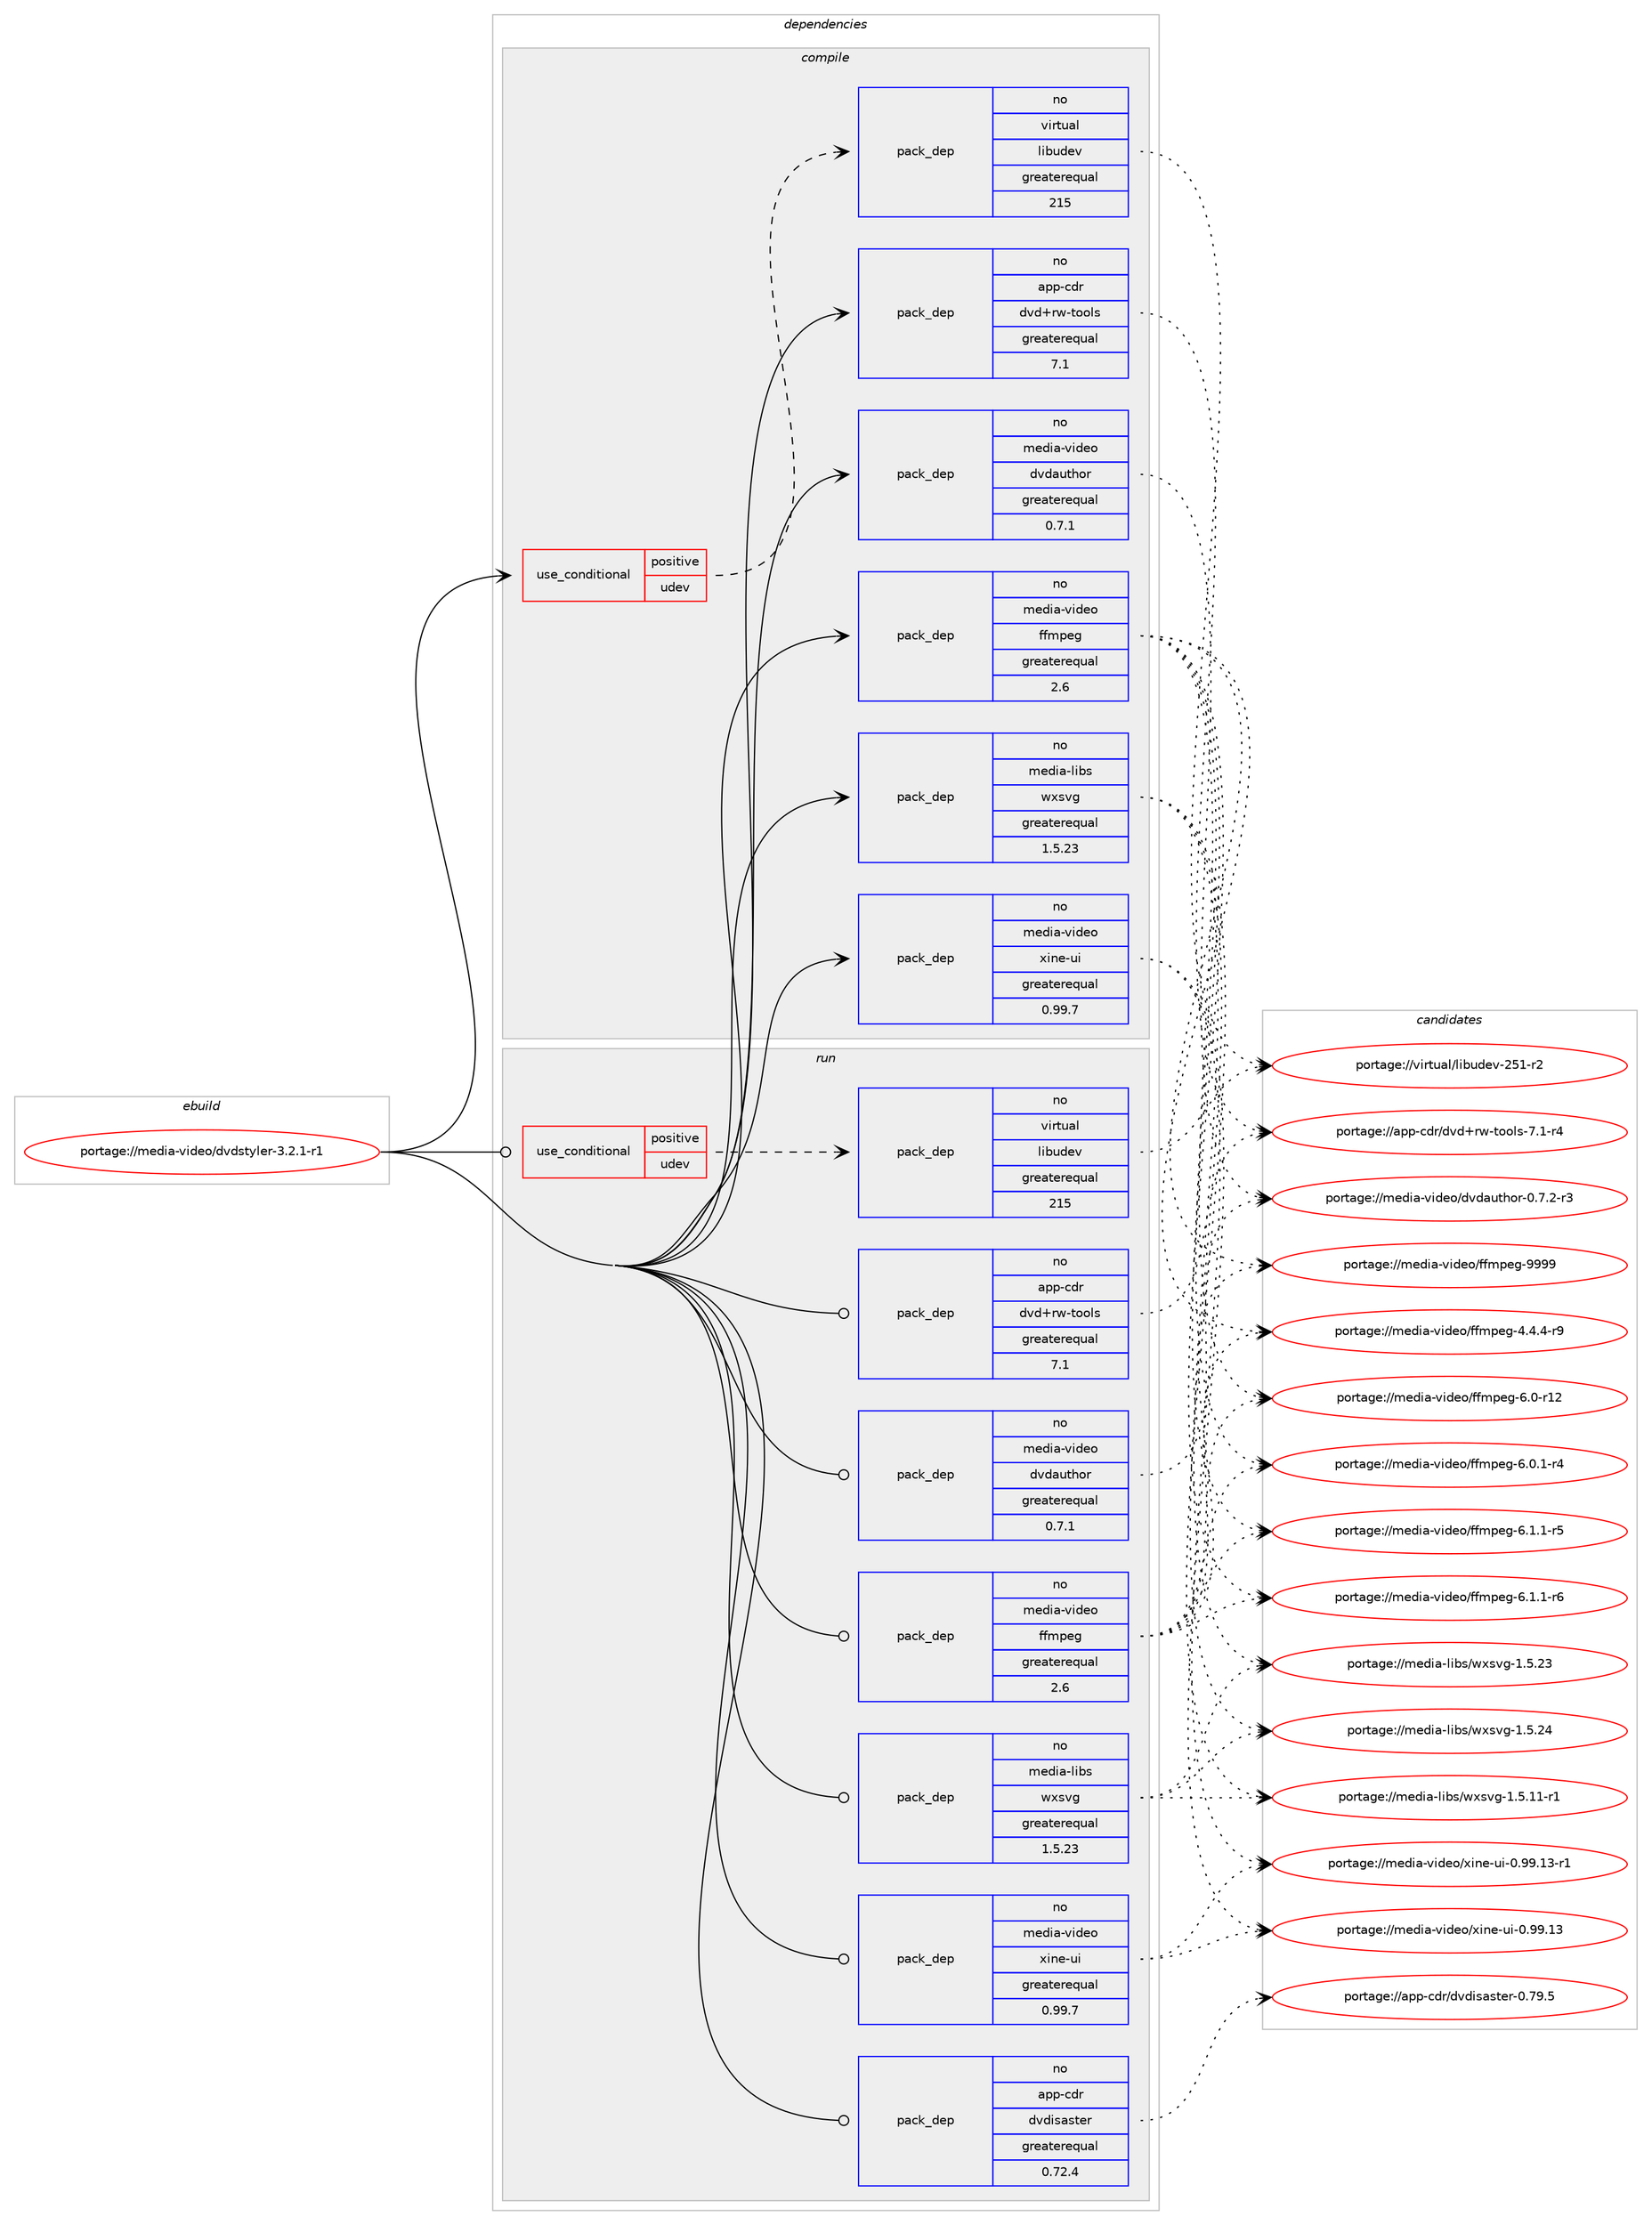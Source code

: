 digraph prolog {

# *************
# Graph options
# *************

newrank=true;
concentrate=true;
compound=true;
graph [rankdir=LR,fontname=Helvetica,fontsize=10,ranksep=1.5];#, ranksep=2.5, nodesep=0.2];
edge  [arrowhead=vee];
node  [fontname=Helvetica,fontsize=10];

# **********
# The ebuild
# **********

subgraph cluster_leftcol {
color=gray;
rank=same;
label=<<i>ebuild</i>>;
id [label="portage://media-video/dvdstyler-3.2.1-r1", color=red, width=4, href="../media-video/dvdstyler-3.2.1-r1.svg"];
}

# ****************
# The dependencies
# ****************

subgraph cluster_midcol {
color=gray;
label=<<i>dependencies</i>>;
subgraph cluster_compile {
fillcolor="#eeeeee";
style=filled;
label=<<i>compile</i>>;
subgraph cond80896 {
dependency167487 [label=<<TABLE BORDER="0" CELLBORDER="1" CELLSPACING="0" CELLPADDING="4"><TR><TD ROWSPAN="3" CELLPADDING="10">use_conditional</TD></TR><TR><TD>positive</TD></TR><TR><TD>udev</TD></TR></TABLE>>, shape=none, color=red];
subgraph pack84131 {
dependency167488 [label=<<TABLE BORDER="0" CELLBORDER="1" CELLSPACING="0" CELLPADDING="4" WIDTH="220"><TR><TD ROWSPAN="6" CELLPADDING="30">pack_dep</TD></TR><TR><TD WIDTH="110">no</TD></TR><TR><TD>virtual</TD></TR><TR><TD>libudev</TD></TR><TR><TD>greaterequal</TD></TR><TR><TD>215</TD></TR></TABLE>>, shape=none, color=blue];
}
dependency167487:e -> dependency167488:w [weight=20,style="dashed",arrowhead="vee"];
}
id:e -> dependency167487:w [weight=20,style="solid",arrowhead="vee"];
# *** BEGIN UNKNOWN DEPENDENCY TYPE (TODO) ***
# id -> package_dependency(portage://media-video/dvdstyler-3.2.1-r1,install,no,app-cdr,cdrtools,none,[,,],[],[])
# *** END UNKNOWN DEPENDENCY TYPE (TODO) ***

subgraph pack84132 {
dependency167489 [label=<<TABLE BORDER="0" CELLBORDER="1" CELLSPACING="0" CELLPADDING="4" WIDTH="220"><TR><TD ROWSPAN="6" CELLPADDING="30">pack_dep</TD></TR><TR><TD WIDTH="110">no</TD></TR><TR><TD>app-cdr</TD></TR><TR><TD>dvd+rw-tools</TD></TR><TR><TD>greaterequal</TD></TR><TR><TD>7.1</TD></TR></TABLE>>, shape=none, color=blue];
}
id:e -> dependency167489:w [weight=20,style="solid",arrowhead="vee"];
# *** BEGIN UNKNOWN DEPENDENCY TYPE (TODO) ***
# id -> package_dependency(portage://media-video/dvdstyler-3.2.1-r1,install,no,media-libs,libexif,none,[,,],any_same_slot,[])
# *** END UNKNOWN DEPENDENCY TYPE (TODO) ***

subgraph pack84133 {
dependency167490 [label=<<TABLE BORDER="0" CELLBORDER="1" CELLSPACING="0" CELLPADDING="4" WIDTH="220"><TR><TD ROWSPAN="6" CELLPADDING="30">pack_dep</TD></TR><TR><TD WIDTH="110">no</TD></TR><TR><TD>media-libs</TD></TR><TR><TD>wxsvg</TD></TR><TR><TD>greaterequal</TD></TR><TR><TD>1.5.23</TD></TR></TABLE>>, shape=none, color=blue];
}
id:e -> dependency167490:w [weight=20,style="solid",arrowhead="vee"];
subgraph pack84134 {
dependency167491 [label=<<TABLE BORDER="0" CELLBORDER="1" CELLSPACING="0" CELLPADDING="4" WIDTH="220"><TR><TD ROWSPAN="6" CELLPADDING="30">pack_dep</TD></TR><TR><TD WIDTH="110">no</TD></TR><TR><TD>media-video</TD></TR><TR><TD>dvdauthor</TD></TR><TR><TD>greaterequal</TD></TR><TR><TD>0.7.1</TD></TR></TABLE>>, shape=none, color=blue];
}
id:e -> dependency167491:w [weight=20,style="solid",arrowhead="vee"];
subgraph pack84135 {
dependency167492 [label=<<TABLE BORDER="0" CELLBORDER="1" CELLSPACING="0" CELLPADDING="4" WIDTH="220"><TR><TD ROWSPAN="6" CELLPADDING="30">pack_dep</TD></TR><TR><TD WIDTH="110">no</TD></TR><TR><TD>media-video</TD></TR><TR><TD>ffmpeg</TD></TR><TR><TD>greaterequal</TD></TR><TR><TD>2.6</TD></TR></TABLE>>, shape=none, color=blue];
}
id:e -> dependency167492:w [weight=20,style="solid",arrowhead="vee"];
subgraph pack84136 {
dependency167493 [label=<<TABLE BORDER="0" CELLBORDER="1" CELLSPACING="0" CELLPADDING="4" WIDTH="220"><TR><TD ROWSPAN="6" CELLPADDING="30">pack_dep</TD></TR><TR><TD WIDTH="110">no</TD></TR><TR><TD>media-video</TD></TR><TR><TD>xine-ui</TD></TR><TR><TD>greaterequal</TD></TR><TR><TD>0.99.7</TD></TR></TABLE>>, shape=none, color=blue];
}
id:e -> dependency167493:w [weight=20,style="solid",arrowhead="vee"];
# *** BEGIN UNKNOWN DEPENDENCY TYPE (TODO) ***
# id -> package_dependency(portage://media-video/dvdstyler-3.2.1-r1,install,no,sys-apps,dbus,none,[,,],[],[])
# *** END UNKNOWN DEPENDENCY TYPE (TODO) ***

# *** BEGIN UNKNOWN DEPENDENCY TYPE (TODO) ***
# id -> package_dependency(portage://media-video/dvdstyler-3.2.1-r1,install,no,virtual,jpeg,none,[,,],[slot(0)],[])
# *** END UNKNOWN DEPENDENCY TYPE (TODO) ***

# *** BEGIN UNKNOWN DEPENDENCY TYPE (TODO) ***
# id -> package_dependency(portage://media-video/dvdstyler-3.2.1-r1,install,no,x11-libs,wxGTK,none,[,,],[slot(3.2-gtk3),equal],[use(enable(gstreamer),none),use(enable(X),none)])
# *** END UNKNOWN DEPENDENCY TYPE (TODO) ***

}
subgraph cluster_compileandrun {
fillcolor="#eeeeee";
style=filled;
label=<<i>compile and run</i>>;
}
subgraph cluster_run {
fillcolor="#eeeeee";
style=filled;
label=<<i>run</i>>;
subgraph cond80897 {
dependency167494 [label=<<TABLE BORDER="0" CELLBORDER="1" CELLSPACING="0" CELLPADDING="4"><TR><TD ROWSPAN="3" CELLPADDING="10">use_conditional</TD></TR><TR><TD>positive</TD></TR><TR><TD>udev</TD></TR></TABLE>>, shape=none, color=red];
subgraph pack84137 {
dependency167495 [label=<<TABLE BORDER="0" CELLBORDER="1" CELLSPACING="0" CELLPADDING="4" WIDTH="220"><TR><TD ROWSPAN="6" CELLPADDING="30">pack_dep</TD></TR><TR><TD WIDTH="110">no</TD></TR><TR><TD>virtual</TD></TR><TR><TD>libudev</TD></TR><TR><TD>greaterequal</TD></TR><TR><TD>215</TD></TR></TABLE>>, shape=none, color=blue];
}
dependency167494:e -> dependency167495:w [weight=20,style="dashed",arrowhead="vee"];
}
id:e -> dependency167494:w [weight=20,style="solid",arrowhead="odot"];
# *** BEGIN UNKNOWN DEPENDENCY TYPE (TODO) ***
# id -> package_dependency(portage://media-video/dvdstyler-3.2.1-r1,run,no,app-cdr,cdrtools,none,[,,],[],[])
# *** END UNKNOWN DEPENDENCY TYPE (TODO) ***

subgraph pack84138 {
dependency167496 [label=<<TABLE BORDER="0" CELLBORDER="1" CELLSPACING="0" CELLPADDING="4" WIDTH="220"><TR><TD ROWSPAN="6" CELLPADDING="30">pack_dep</TD></TR><TR><TD WIDTH="110">no</TD></TR><TR><TD>app-cdr</TD></TR><TR><TD>dvd+rw-tools</TD></TR><TR><TD>greaterequal</TD></TR><TR><TD>7.1</TD></TR></TABLE>>, shape=none, color=blue];
}
id:e -> dependency167496:w [weight=20,style="solid",arrowhead="odot"];
subgraph pack84139 {
dependency167497 [label=<<TABLE BORDER="0" CELLBORDER="1" CELLSPACING="0" CELLPADDING="4" WIDTH="220"><TR><TD ROWSPAN="6" CELLPADDING="30">pack_dep</TD></TR><TR><TD WIDTH="110">no</TD></TR><TR><TD>app-cdr</TD></TR><TR><TD>dvdisaster</TD></TR><TR><TD>greaterequal</TD></TR><TR><TD>0.72.4</TD></TR></TABLE>>, shape=none, color=blue];
}
id:e -> dependency167497:w [weight=20,style="solid",arrowhead="odot"];
# *** BEGIN UNKNOWN DEPENDENCY TYPE (TODO) ***
# id -> package_dependency(portage://media-video/dvdstyler-3.2.1-r1,run,no,media-libs,libexif,none,[,,],any_same_slot,[])
# *** END UNKNOWN DEPENDENCY TYPE (TODO) ***

subgraph pack84140 {
dependency167498 [label=<<TABLE BORDER="0" CELLBORDER="1" CELLSPACING="0" CELLPADDING="4" WIDTH="220"><TR><TD ROWSPAN="6" CELLPADDING="30">pack_dep</TD></TR><TR><TD WIDTH="110">no</TD></TR><TR><TD>media-libs</TD></TR><TR><TD>wxsvg</TD></TR><TR><TD>greaterequal</TD></TR><TR><TD>1.5.23</TD></TR></TABLE>>, shape=none, color=blue];
}
id:e -> dependency167498:w [weight=20,style="solid",arrowhead="odot"];
subgraph pack84141 {
dependency167499 [label=<<TABLE BORDER="0" CELLBORDER="1" CELLSPACING="0" CELLPADDING="4" WIDTH="220"><TR><TD ROWSPAN="6" CELLPADDING="30">pack_dep</TD></TR><TR><TD WIDTH="110">no</TD></TR><TR><TD>media-video</TD></TR><TR><TD>dvdauthor</TD></TR><TR><TD>greaterequal</TD></TR><TR><TD>0.7.1</TD></TR></TABLE>>, shape=none, color=blue];
}
id:e -> dependency167499:w [weight=20,style="solid",arrowhead="odot"];
subgraph pack84142 {
dependency167500 [label=<<TABLE BORDER="0" CELLBORDER="1" CELLSPACING="0" CELLPADDING="4" WIDTH="220"><TR><TD ROWSPAN="6" CELLPADDING="30">pack_dep</TD></TR><TR><TD WIDTH="110">no</TD></TR><TR><TD>media-video</TD></TR><TR><TD>ffmpeg</TD></TR><TR><TD>greaterequal</TD></TR><TR><TD>2.6</TD></TR></TABLE>>, shape=none, color=blue];
}
id:e -> dependency167500:w [weight=20,style="solid",arrowhead="odot"];
# *** BEGIN UNKNOWN DEPENDENCY TYPE (TODO) ***
# id -> package_dependency(portage://media-video/dvdstyler-3.2.1-r1,run,no,media-video,mjpegtools,none,[,,],[],[])
# *** END UNKNOWN DEPENDENCY TYPE (TODO) ***

subgraph pack84143 {
dependency167501 [label=<<TABLE BORDER="0" CELLBORDER="1" CELLSPACING="0" CELLPADDING="4" WIDTH="220"><TR><TD ROWSPAN="6" CELLPADDING="30">pack_dep</TD></TR><TR><TD WIDTH="110">no</TD></TR><TR><TD>media-video</TD></TR><TR><TD>xine-ui</TD></TR><TR><TD>greaterequal</TD></TR><TR><TD>0.99.7</TD></TR></TABLE>>, shape=none, color=blue];
}
id:e -> dependency167501:w [weight=20,style="solid",arrowhead="odot"];
# *** BEGIN UNKNOWN DEPENDENCY TYPE (TODO) ***
# id -> package_dependency(portage://media-video/dvdstyler-3.2.1-r1,run,no,sys-apps,dbus,none,[,,],[],[])
# *** END UNKNOWN DEPENDENCY TYPE (TODO) ***

# *** BEGIN UNKNOWN DEPENDENCY TYPE (TODO) ***
# id -> package_dependency(portage://media-video/dvdstyler-3.2.1-r1,run,no,virtual,jpeg,none,[,,],[slot(0)],[])
# *** END UNKNOWN DEPENDENCY TYPE (TODO) ***

# *** BEGIN UNKNOWN DEPENDENCY TYPE (TODO) ***
# id -> package_dependency(portage://media-video/dvdstyler-3.2.1-r1,run,no,x11-libs,wxGTK,none,[,,],[slot(3.2-gtk3),equal],[use(enable(gstreamer),none),use(enable(X),none)])
# *** END UNKNOWN DEPENDENCY TYPE (TODO) ***

}
}

# **************
# The candidates
# **************

subgraph cluster_choices {
rank=same;
color=gray;
label=<<i>candidates</i>>;

subgraph choice84131 {
color=black;
nodesep=1;
choice118105114116117971084710810598117100101118455053494511450 [label="portage://virtual/libudev-251-r2", color=red, width=4,href="../virtual/libudev-251-r2.svg"];
dependency167488:e -> choice118105114116117971084710810598117100101118455053494511450:w [style=dotted,weight="100"];
}
subgraph choice84132 {
color=black;
nodesep=1;
choice971121124599100114471001181004311411945116111111108115455546494511452 [label="portage://app-cdr/dvd+rw-tools-7.1-r4", color=red, width=4,href="../app-cdr/dvd+rw-tools-7.1-r4.svg"];
dependency167489:e -> choice971121124599100114471001181004311411945116111111108115455546494511452:w [style=dotted,weight="100"];
}
subgraph choice84133 {
color=black;
nodesep=1;
choice10910110010597451081059811547119120115118103454946534649494511449 [label="portage://media-libs/wxsvg-1.5.11-r1", color=red, width=4,href="../media-libs/wxsvg-1.5.11-r1.svg"];
choice1091011001059745108105981154711912011511810345494653465051 [label="portage://media-libs/wxsvg-1.5.23", color=red, width=4,href="../media-libs/wxsvg-1.5.23.svg"];
choice1091011001059745108105981154711912011511810345494653465052 [label="portage://media-libs/wxsvg-1.5.24", color=red, width=4,href="../media-libs/wxsvg-1.5.24.svg"];
dependency167490:e -> choice10910110010597451081059811547119120115118103454946534649494511449:w [style=dotted,weight="100"];
dependency167490:e -> choice1091011001059745108105981154711912011511810345494653465051:w [style=dotted,weight="100"];
dependency167490:e -> choice1091011001059745108105981154711912011511810345494653465052:w [style=dotted,weight="100"];
}
subgraph choice84134 {
color=black;
nodesep=1;
choice109101100105974511810510010111147100118100971171161041111144548465546504511451 [label="portage://media-video/dvdauthor-0.7.2-r3", color=red, width=4,href="../media-video/dvdauthor-0.7.2-r3.svg"];
dependency167491:e -> choice109101100105974511810510010111147100118100971171161041111144548465546504511451:w [style=dotted,weight="100"];
}
subgraph choice84135 {
color=black;
nodesep=1;
choice1091011001059745118105100101111471021021091121011034552465246524511457 [label="portage://media-video/ffmpeg-4.4.4-r9", color=red, width=4,href="../media-video/ffmpeg-4.4.4-r9.svg"];
choice10910110010597451181051001011114710210210911210110345544648451144950 [label="portage://media-video/ffmpeg-6.0-r12", color=red, width=4,href="../media-video/ffmpeg-6.0-r12.svg"];
choice1091011001059745118105100101111471021021091121011034554464846494511452 [label="portage://media-video/ffmpeg-6.0.1-r4", color=red, width=4,href="../media-video/ffmpeg-6.0.1-r4.svg"];
choice1091011001059745118105100101111471021021091121011034554464946494511453 [label="portage://media-video/ffmpeg-6.1.1-r5", color=red, width=4,href="../media-video/ffmpeg-6.1.1-r5.svg"];
choice1091011001059745118105100101111471021021091121011034554464946494511454 [label="portage://media-video/ffmpeg-6.1.1-r6", color=red, width=4,href="../media-video/ffmpeg-6.1.1-r6.svg"];
choice1091011001059745118105100101111471021021091121011034557575757 [label="portage://media-video/ffmpeg-9999", color=red, width=4,href="../media-video/ffmpeg-9999.svg"];
dependency167492:e -> choice1091011001059745118105100101111471021021091121011034552465246524511457:w [style=dotted,weight="100"];
dependency167492:e -> choice10910110010597451181051001011114710210210911210110345544648451144950:w [style=dotted,weight="100"];
dependency167492:e -> choice1091011001059745118105100101111471021021091121011034554464846494511452:w [style=dotted,weight="100"];
dependency167492:e -> choice1091011001059745118105100101111471021021091121011034554464946494511453:w [style=dotted,weight="100"];
dependency167492:e -> choice1091011001059745118105100101111471021021091121011034554464946494511454:w [style=dotted,weight="100"];
dependency167492:e -> choice1091011001059745118105100101111471021021091121011034557575757:w [style=dotted,weight="100"];
}
subgraph choice84136 {
color=black;
nodesep=1;
choice109101100105974511810510010111147120105110101451171054548465757464951 [label="portage://media-video/xine-ui-0.99.13", color=red, width=4,href="../media-video/xine-ui-0.99.13.svg"];
choice1091011001059745118105100101111471201051101014511710545484657574649514511449 [label="portage://media-video/xine-ui-0.99.13-r1", color=red, width=4,href="../media-video/xine-ui-0.99.13-r1.svg"];
dependency167493:e -> choice109101100105974511810510010111147120105110101451171054548465757464951:w [style=dotted,weight="100"];
dependency167493:e -> choice1091011001059745118105100101111471201051101014511710545484657574649514511449:w [style=dotted,weight="100"];
}
subgraph choice84137 {
color=black;
nodesep=1;
choice118105114116117971084710810598117100101118455053494511450 [label="portage://virtual/libudev-251-r2", color=red, width=4,href="../virtual/libudev-251-r2.svg"];
dependency167495:e -> choice118105114116117971084710810598117100101118455053494511450:w [style=dotted,weight="100"];
}
subgraph choice84138 {
color=black;
nodesep=1;
choice971121124599100114471001181004311411945116111111108115455546494511452 [label="portage://app-cdr/dvd+rw-tools-7.1-r4", color=red, width=4,href="../app-cdr/dvd+rw-tools-7.1-r4.svg"];
dependency167496:e -> choice971121124599100114471001181004311411945116111111108115455546494511452:w [style=dotted,weight="100"];
}
subgraph choice84139 {
color=black;
nodesep=1;
choice971121124599100114471001181001051159711511610111445484655574653 [label="portage://app-cdr/dvdisaster-0.79.5", color=red, width=4,href="../app-cdr/dvdisaster-0.79.5.svg"];
dependency167497:e -> choice971121124599100114471001181001051159711511610111445484655574653:w [style=dotted,weight="100"];
}
subgraph choice84140 {
color=black;
nodesep=1;
choice10910110010597451081059811547119120115118103454946534649494511449 [label="portage://media-libs/wxsvg-1.5.11-r1", color=red, width=4,href="../media-libs/wxsvg-1.5.11-r1.svg"];
choice1091011001059745108105981154711912011511810345494653465051 [label="portage://media-libs/wxsvg-1.5.23", color=red, width=4,href="../media-libs/wxsvg-1.5.23.svg"];
choice1091011001059745108105981154711912011511810345494653465052 [label="portage://media-libs/wxsvg-1.5.24", color=red, width=4,href="../media-libs/wxsvg-1.5.24.svg"];
dependency167498:e -> choice10910110010597451081059811547119120115118103454946534649494511449:w [style=dotted,weight="100"];
dependency167498:e -> choice1091011001059745108105981154711912011511810345494653465051:w [style=dotted,weight="100"];
dependency167498:e -> choice1091011001059745108105981154711912011511810345494653465052:w [style=dotted,weight="100"];
}
subgraph choice84141 {
color=black;
nodesep=1;
choice109101100105974511810510010111147100118100971171161041111144548465546504511451 [label="portage://media-video/dvdauthor-0.7.2-r3", color=red, width=4,href="../media-video/dvdauthor-0.7.2-r3.svg"];
dependency167499:e -> choice109101100105974511810510010111147100118100971171161041111144548465546504511451:w [style=dotted,weight="100"];
}
subgraph choice84142 {
color=black;
nodesep=1;
choice1091011001059745118105100101111471021021091121011034552465246524511457 [label="portage://media-video/ffmpeg-4.4.4-r9", color=red, width=4,href="../media-video/ffmpeg-4.4.4-r9.svg"];
choice10910110010597451181051001011114710210210911210110345544648451144950 [label="portage://media-video/ffmpeg-6.0-r12", color=red, width=4,href="../media-video/ffmpeg-6.0-r12.svg"];
choice1091011001059745118105100101111471021021091121011034554464846494511452 [label="portage://media-video/ffmpeg-6.0.1-r4", color=red, width=4,href="../media-video/ffmpeg-6.0.1-r4.svg"];
choice1091011001059745118105100101111471021021091121011034554464946494511453 [label="portage://media-video/ffmpeg-6.1.1-r5", color=red, width=4,href="../media-video/ffmpeg-6.1.1-r5.svg"];
choice1091011001059745118105100101111471021021091121011034554464946494511454 [label="portage://media-video/ffmpeg-6.1.1-r6", color=red, width=4,href="../media-video/ffmpeg-6.1.1-r6.svg"];
choice1091011001059745118105100101111471021021091121011034557575757 [label="portage://media-video/ffmpeg-9999", color=red, width=4,href="../media-video/ffmpeg-9999.svg"];
dependency167500:e -> choice1091011001059745118105100101111471021021091121011034552465246524511457:w [style=dotted,weight="100"];
dependency167500:e -> choice10910110010597451181051001011114710210210911210110345544648451144950:w [style=dotted,weight="100"];
dependency167500:e -> choice1091011001059745118105100101111471021021091121011034554464846494511452:w [style=dotted,weight="100"];
dependency167500:e -> choice1091011001059745118105100101111471021021091121011034554464946494511453:w [style=dotted,weight="100"];
dependency167500:e -> choice1091011001059745118105100101111471021021091121011034554464946494511454:w [style=dotted,weight="100"];
dependency167500:e -> choice1091011001059745118105100101111471021021091121011034557575757:w [style=dotted,weight="100"];
}
subgraph choice84143 {
color=black;
nodesep=1;
choice109101100105974511810510010111147120105110101451171054548465757464951 [label="portage://media-video/xine-ui-0.99.13", color=red, width=4,href="../media-video/xine-ui-0.99.13.svg"];
choice1091011001059745118105100101111471201051101014511710545484657574649514511449 [label="portage://media-video/xine-ui-0.99.13-r1", color=red, width=4,href="../media-video/xine-ui-0.99.13-r1.svg"];
dependency167501:e -> choice109101100105974511810510010111147120105110101451171054548465757464951:w [style=dotted,weight="100"];
dependency167501:e -> choice1091011001059745118105100101111471201051101014511710545484657574649514511449:w [style=dotted,weight="100"];
}
}

}

